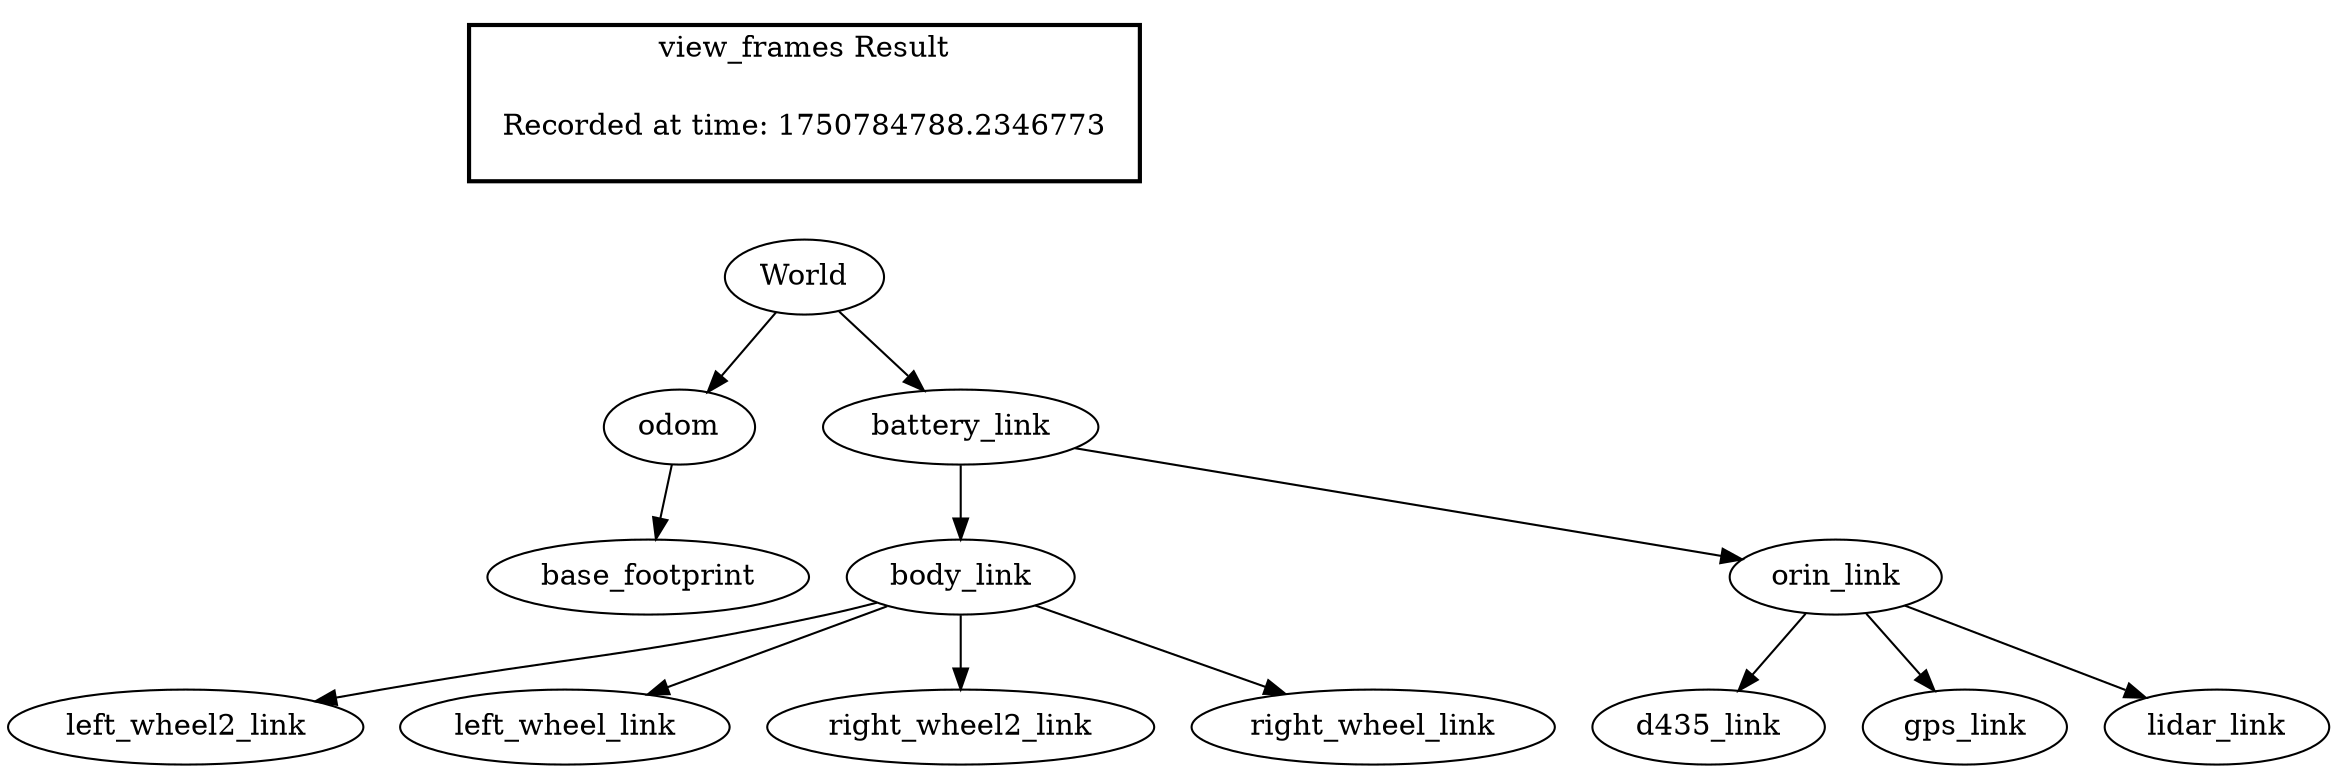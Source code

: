 digraph G {
"World" -> "odom";
"odom" -> "base_footprint";
"World" -> "battery_link";
"battery_link" -> "body_link";
"battery_link" -> "orin_link";
"body_link" -> "left_wheel2_link";
"body_link" -> "left_wheel_link";
"body_link" -> "right_wheel2_link";
"body_link" -> "right_wheel_link";
"orin_link" -> "d435_link";
"orin_link" -> "gps_link";
"orin_link" -> "lidar_link";
edge [style=invis];
 subgraph cluster_legend { style=bold; color=black; label ="view_frames Result";
"Recorded at time: 1750784788.2346773"[ shape=plaintext ] ;
}->"World";
}